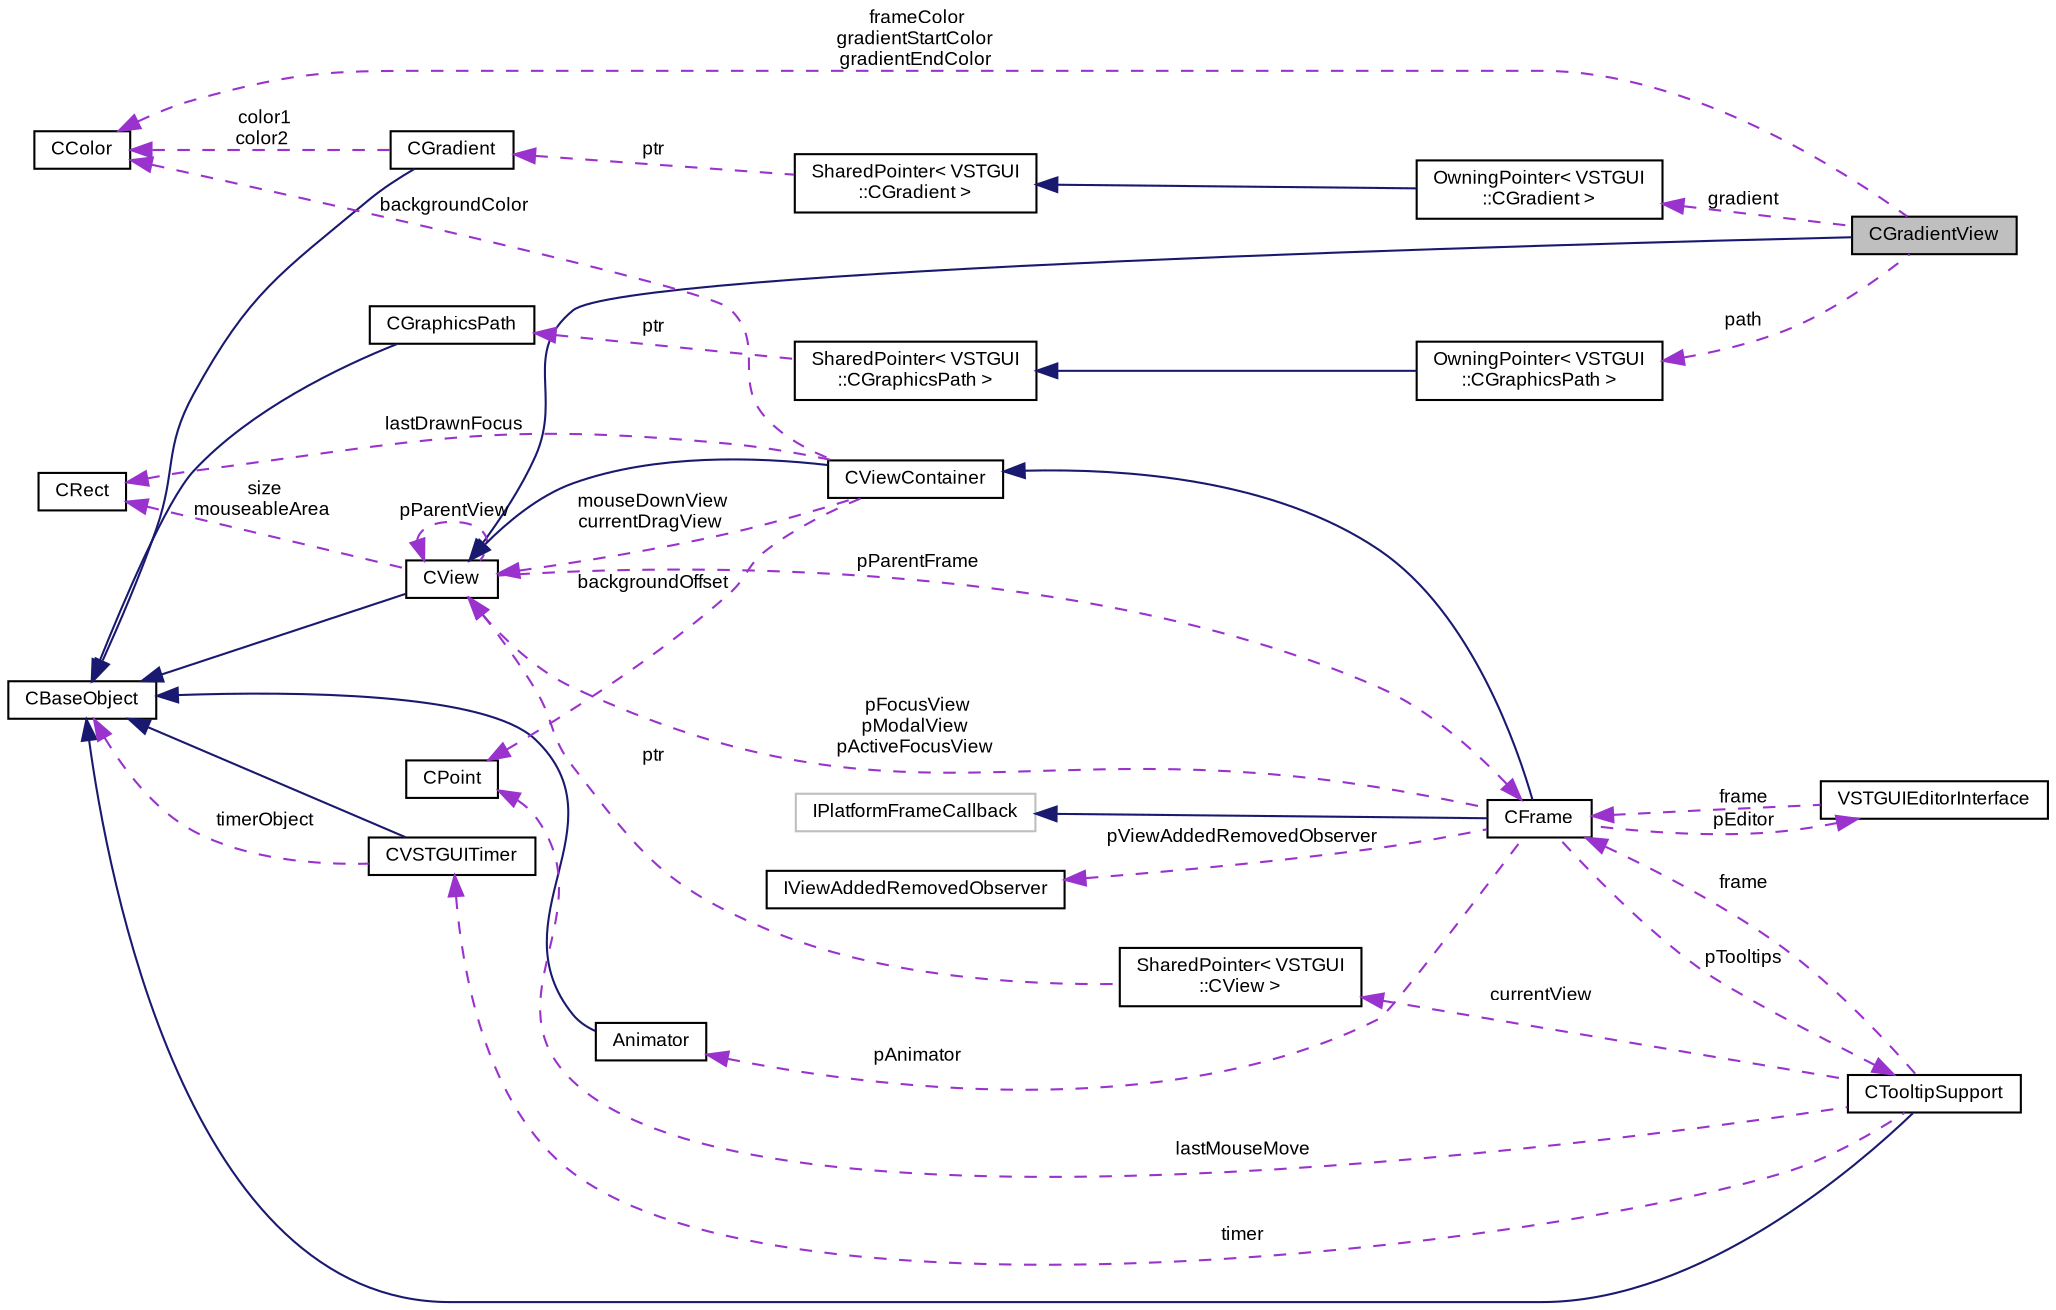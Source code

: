 digraph "CGradientView"
{
  bgcolor="transparent";
  edge [fontname="Arial",fontsize="9",labelfontname="Arial",labelfontsize="9"];
  node [fontname="Arial",fontsize="9",shape=record];
  rankdir="LR";
  Node1 [label="CGradientView",height=0.2,width=0.4,color="black", fillcolor="grey75", style="filled" fontcolor="black"];
  Node2 -> Node1 [dir="back",color="midnightblue",fontsize="9",style="solid",fontname="Arial"];
  Node2 [label="CView",height=0.2,width=0.4,color="black",URL="$class_v_s_t_g_u_i_1_1_c_view.html",tooltip="Base Class of all view objects. "];
  Node3 -> Node2 [dir="back",color="midnightblue",fontsize="9",style="solid",fontname="Arial"];
  Node3 [label="CBaseObject",height=0.2,width=0.4,color="black",URL="$class_v_s_t_g_u_i_1_1_c_base_object.html",tooltip="Base Object with reference counter. "];
  Node4 -> Node2 [dir="back",color="darkorchid3",fontsize="9",style="dashed",label=" pParentFrame" ,fontname="Arial"];
  Node4 [label="CFrame",height=0.2,width=0.4,color="black",URL="$class_v_s_t_g_u_i_1_1_c_frame.html",tooltip="The CFrame is the parent container of all views. "];
  Node5 -> Node4 [dir="back",color="midnightblue",fontsize="9",style="solid",fontname="Arial"];
  Node5 [label="CViewContainer",height=0.2,width=0.4,color="black",URL="$class_v_s_t_g_u_i_1_1_c_view_container.html",tooltip="Container Class of CView objects. "];
  Node2 -> Node5 [dir="back",color="midnightblue",fontsize="9",style="solid",fontname="Arial"];
  Node2 -> Node5 [dir="back",color="darkorchid3",fontsize="9",style="dashed",label=" mouseDownView\ncurrentDragView" ,fontname="Arial"];
  Node6 -> Node5 [dir="back",color="darkorchid3",fontsize="9",style="dashed",label=" backgroundOffset" ,fontname="Arial"];
  Node6 [label="CPoint",height=0.2,width=0.4,color="black",URL="$struct_v_s_t_g_u_i_1_1_c_point.html",tooltip="Point structure. "];
  Node7 -> Node5 [dir="back",color="darkorchid3",fontsize="9",style="dashed",label=" backgroundColor" ,fontname="Arial"];
  Node7 [label="CColor",height=0.2,width=0.4,color="black",URL="$struct_v_s_t_g_u_i_1_1_c_color.html",tooltip="RGBA Color structure. "];
  Node8 -> Node5 [dir="back",color="darkorchid3",fontsize="9",style="dashed",label=" lastDrawnFocus" ,fontname="Arial"];
  Node8 [label="CRect",height=0.2,width=0.4,color="black",URL="$struct_v_s_t_g_u_i_1_1_c_rect.html",tooltip="Rect structure. "];
  Node9 -> Node4 [dir="back",color="midnightblue",fontsize="9",style="solid",fontname="Arial"];
  Node9 [label="IPlatformFrameCallback",height=0.2,width=0.4,color="grey75"];
  Node10 -> Node4 [dir="back",color="darkorchid3",fontsize="9",style="dashed",label=" pViewAddedRemovedObserver" ,fontname="Arial"];
  Node10 [label="IViewAddedRemovedObserver",height=0.2,width=0.4,color="black",URL="$class_v_s_t_g_u_i_1_1_i_view_added_removed_observer.html",tooltip="view added removed observer interface for CFrame "];
  Node2 -> Node4 [dir="back",color="darkorchid3",fontsize="9",style="dashed",label=" pFocusView\npModalView\npActiveFocusView" ,fontname="Arial"];
  Node11 -> Node4 [dir="back",color="darkorchid3",fontsize="9",style="dashed",label=" pAnimator" ,fontname="Arial"];
  Node11 [label="Animator",height=0.2,width=0.4,color="black",URL="$class_v_s_t_g_u_i_1_1_animation_1_1_animator.html",tooltip="Animation runner. "];
  Node3 -> Node11 [dir="back",color="midnightblue",fontsize="9",style="solid",fontname="Arial"];
  Node12 -> Node4 [dir="back",color="darkorchid3",fontsize="9",style="dashed",label=" pTooltips" ,fontname="Arial"];
  Node12 [label="CTooltipSupport",height=0.2,width=0.4,color="black",URL="$class_v_s_t_g_u_i_1_1_c_tooltip_support.html",tooltip="Generic Tooltip Support class. "];
  Node3 -> Node12 [dir="back",color="midnightblue",fontsize="9",style="solid",fontname="Arial"];
  Node4 -> Node12 [dir="back",color="darkorchid3",fontsize="9",style="dashed",label=" frame" ,fontname="Arial"];
  Node6 -> Node12 [dir="back",color="darkorchid3",fontsize="9",style="dashed",label=" lastMouseMove" ,fontname="Arial"];
  Node13 -> Node12 [dir="back",color="darkorchid3",fontsize="9",style="dashed",label=" timer" ,fontname="Arial"];
  Node13 [label="CVSTGUITimer",height=0.2,width=0.4,color="black",URL="$class_v_s_t_g_u_i_1_1_c_v_s_t_g_u_i_timer.html",tooltip="A timer class, which posts timer messages to CBaseObjects. "];
  Node3 -> Node13 [dir="back",color="midnightblue",fontsize="9",style="solid",fontname="Arial"];
  Node3 -> Node13 [dir="back",color="darkorchid3",fontsize="9",style="dashed",label=" timerObject" ,fontname="Arial"];
  Node14 -> Node12 [dir="back",color="darkorchid3",fontsize="9",style="dashed",label=" currentView" ,fontname="Arial"];
  Node14 [label="SharedPointer\< VSTGUI\l::CView \>",height=0.2,width=0.4,color="black",URL="$class_v_s_t_g_u_i_1_1_shared_pointer.html"];
  Node2 -> Node14 [dir="back",color="darkorchid3",fontsize="9",style="dashed",label=" ptr" ,fontname="Arial"];
  Node15 -> Node4 [dir="back",color="darkorchid3",fontsize="9",style="dashed",label=" pEditor" ,fontname="Arial"];
  Node15 [label="VSTGUIEditorInterface",height=0.2,width=0.4,color="black",URL="$class_v_s_t_g_u_i_1_1_v_s_t_g_u_i_editor_interface.html"];
  Node4 -> Node15 [dir="back",color="darkorchid3",fontsize="9",style="dashed",label=" frame" ,fontname="Arial"];
  Node2 -> Node2 [dir="back",color="darkorchid3",fontsize="9",style="dashed",label=" pParentView" ,fontname="Arial"];
  Node8 -> Node2 [dir="back",color="darkorchid3",fontsize="9",style="dashed",label=" size\nmouseableArea" ,fontname="Arial"];
  Node16 -> Node1 [dir="back",color="darkorchid3",fontsize="9",style="dashed",label=" gradient" ,fontname="Arial"];
  Node16 [label="OwningPointer\< VSTGUI\l::CGradient \>",height=0.2,width=0.4,color="black",URL="$class_v_s_t_g_u_i_1_1_owning_pointer.html"];
  Node17 -> Node16 [dir="back",color="midnightblue",fontsize="9",style="solid",fontname="Arial"];
  Node17 [label="SharedPointer\< VSTGUI\l::CGradient \>",height=0.2,width=0.4,color="black",URL="$class_v_s_t_g_u_i_1_1_shared_pointer.html"];
  Node18 -> Node17 [dir="back",color="darkorchid3",fontsize="9",style="dashed",label=" ptr" ,fontname="Arial"];
  Node18 [label="CGradient",height=0.2,width=0.4,color="black",URL="$class_v_s_t_g_u_i_1_1_c_gradient.html",tooltip="Gradient Object [new in 4.0]. "];
  Node3 -> Node18 [dir="back",color="midnightblue",fontsize="9",style="solid",fontname="Arial"];
  Node7 -> Node18 [dir="back",color="darkorchid3",fontsize="9",style="dashed",label=" color1\ncolor2" ,fontname="Arial"];
  Node19 -> Node1 [dir="back",color="darkorchid3",fontsize="9",style="dashed",label=" path" ,fontname="Arial"];
  Node19 [label="OwningPointer\< VSTGUI\l::CGraphicsPath \>",height=0.2,width=0.4,color="black",URL="$class_v_s_t_g_u_i_1_1_owning_pointer.html"];
  Node20 -> Node19 [dir="back",color="midnightblue",fontsize="9",style="solid",fontname="Arial"];
  Node20 [label="SharedPointer\< VSTGUI\l::CGraphicsPath \>",height=0.2,width=0.4,color="black",URL="$class_v_s_t_g_u_i_1_1_shared_pointer.html"];
  Node21 -> Node20 [dir="back",color="darkorchid3",fontsize="9",style="dashed",label=" ptr" ,fontname="Arial"];
  Node21 [label="CGraphicsPath",height=0.2,width=0.4,color="black",URL="$class_v_s_t_g_u_i_1_1_c_graphics_path.html",tooltip="Graphics Path Object. "];
  Node3 -> Node21 [dir="back",color="midnightblue",fontsize="9",style="solid",fontname="Arial"];
  Node7 -> Node1 [dir="back",color="darkorchid3",fontsize="9",style="dashed",label=" frameColor\ngradientStartColor\ngradientEndColor" ,fontname="Arial"];
}
